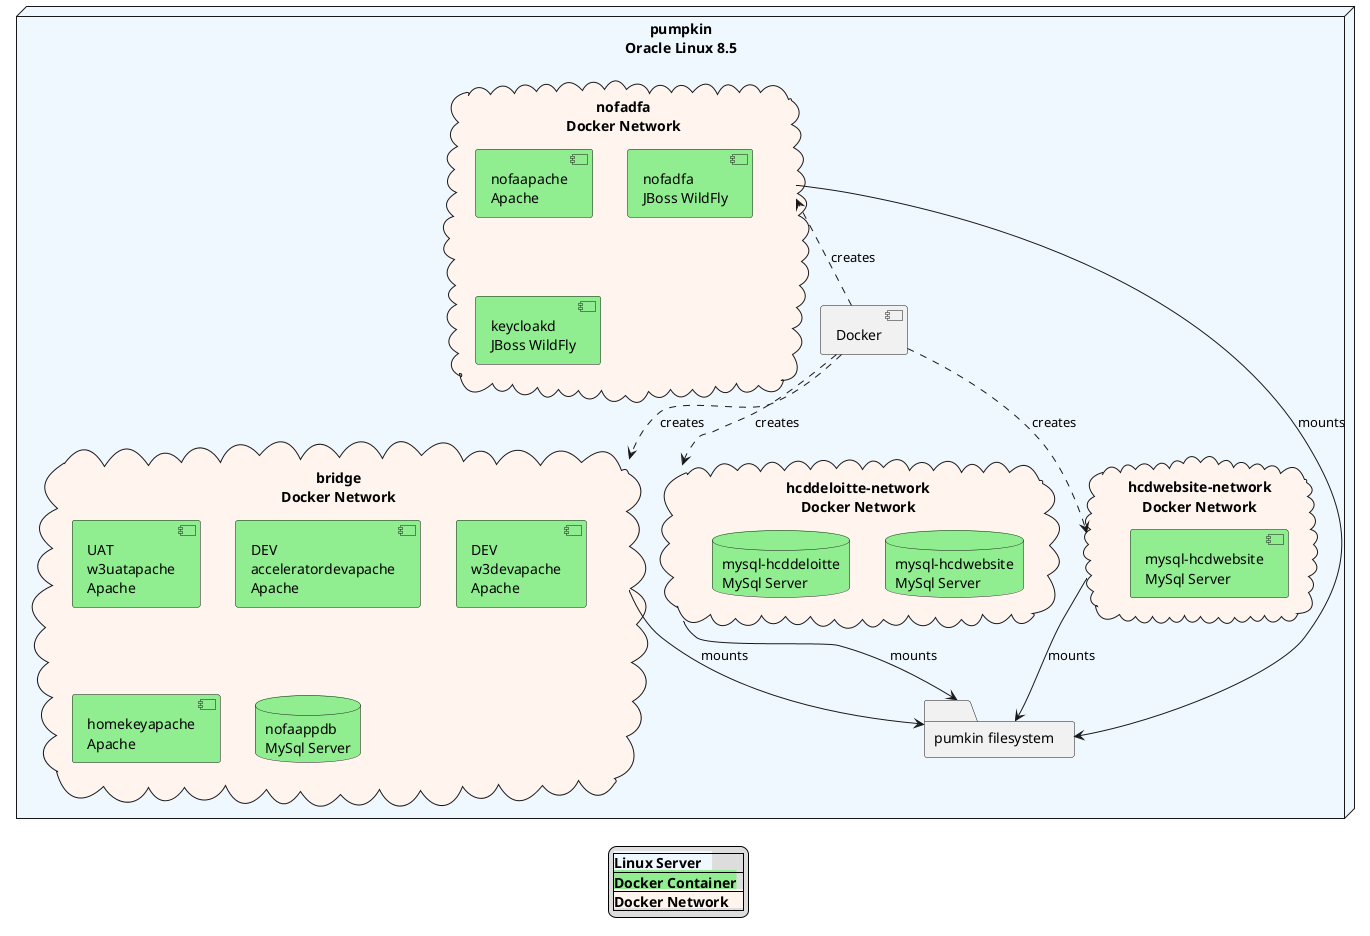 @startuml "Overview: pumpkin and docker networks"

'!theme sketchy-outline
hide stereotype

'skinparam linetype ortho
 
legend
|<back:AliceBlue><b>Linux Server   </b></back>|
|<back:LightGreen><b>Docker Container</b></back>|
|<back:SeaShell><b>Docker Network    </b></back>|
endlegend

'title "HCD DEV/TEST Web/Drupal Deployment" 
   
node "pumpkin\nOracle Linux 8.5" <<i>> as pumpkin8 #AliceBlue {

component "Docker" as docker  

folder "pumkin filesystem" as fpumpkin

cloud "bridge\nDocker Network" as netb #SeaShell {
    component "UAT\nw3uatapache\nApache" #LightGreen
    component "DEV\nacceleratordevapache\nApache" #LightGreen
    component "DEV\nw3devapache\nApache" #LightGreen
    component "homekeyapache\nApache" #LightGreen
    database "nofaappdb\nMySql Server" #LightGreen
}

cloud "nofadfa\nDocker Network"   as netf #SeaShell {
    component "nofaapache\nApache" #LightGreen
    component "nofadfa\nJBoss WildFly" #LightGreen
    component "keycloakd\nJBoss WildFly" #LightGreen

}
  
cloud "hcddeloitte-network\nDocker Network"  as netd #SeaShell {
    database "mysql-hcdwebsite\nMySql Server" as dbdel #LightGreen
    database "mysql-hcddeloitte\nMySql Server" #LightGreen
}

cloud "hcdwebsite-network\nDocker Network"  as neth #SeaShell {
    component "mysql-hcdwebsite\nMySql Server" as dbhcd #LightGreen
}

docker .down.> netb :creates
docker ..> netd :creates
docker .up.> netf :creates
docker ..> neth :creates

netb --> fpumpkin :mounts
netd --> fpumpkin :mounts
netf --> fpumpkin :mounts
neth --> fpumpkin :mounts

@enduml
